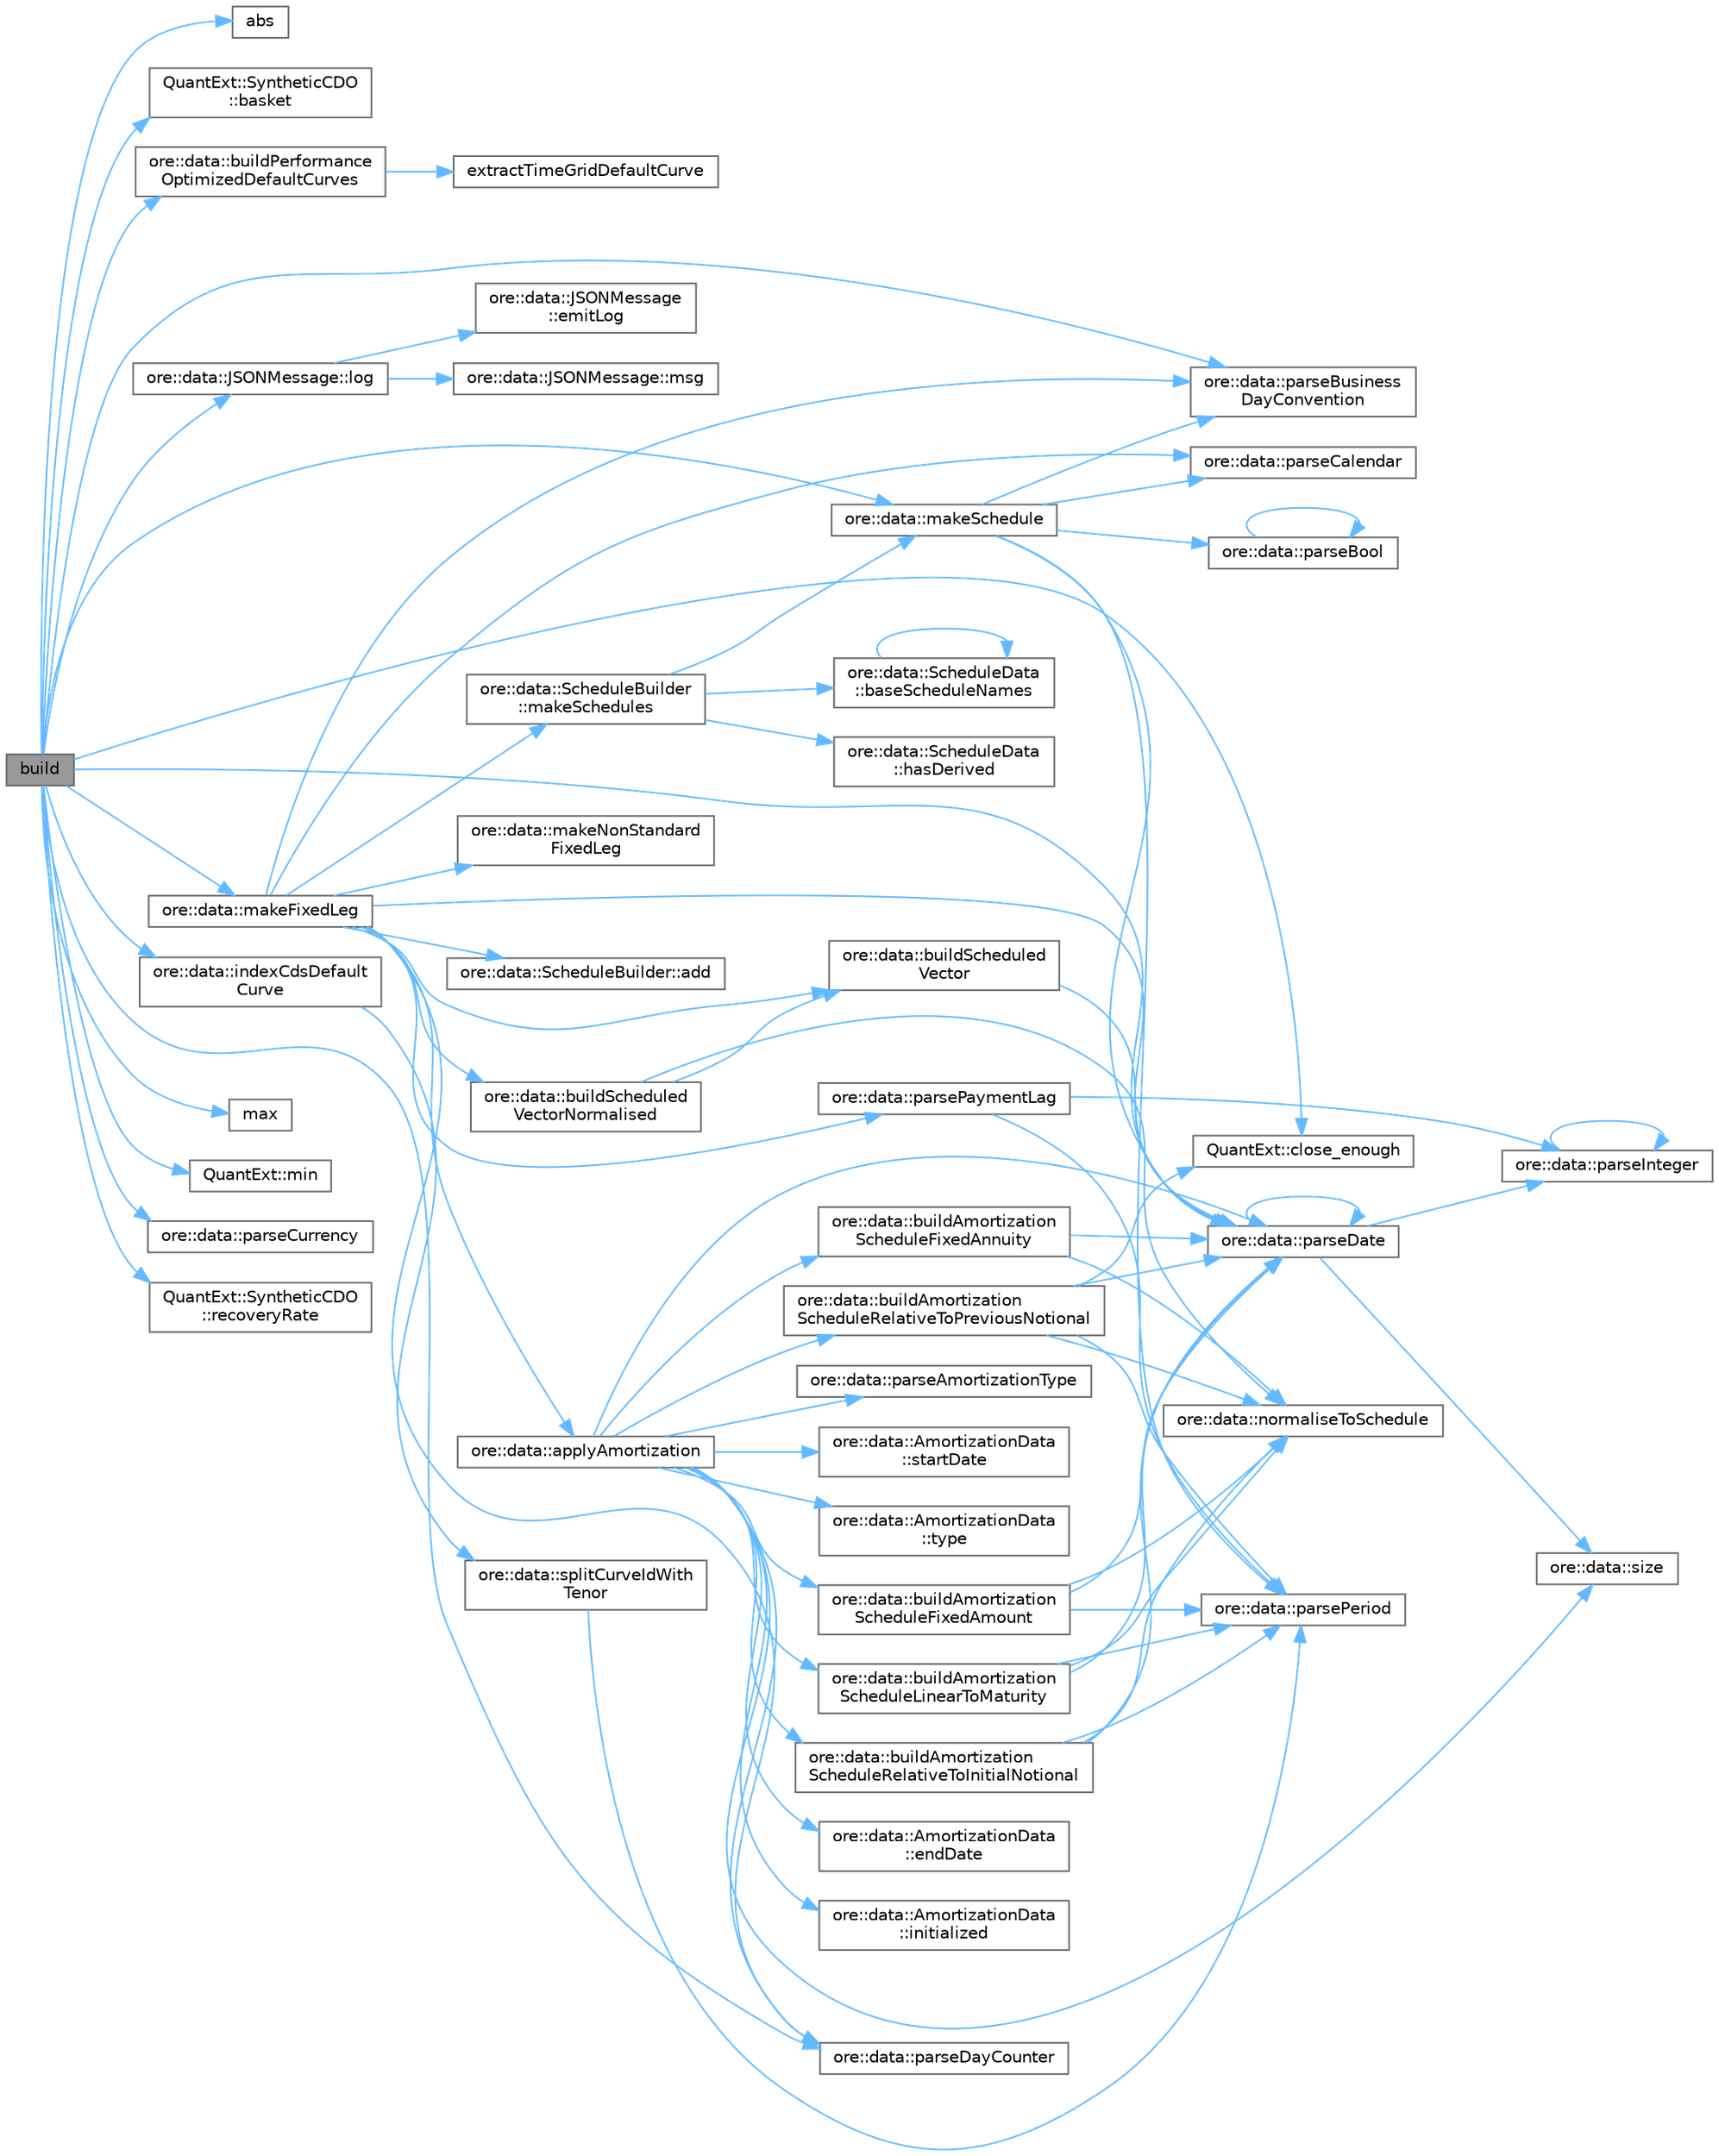 digraph "build"
{
 // INTERACTIVE_SVG=YES
 // LATEX_PDF_SIZE
  bgcolor="transparent";
  edge [fontname=Helvetica,fontsize=10,labelfontname=Helvetica,labelfontsize=10];
  node [fontname=Helvetica,fontsize=10,shape=box,height=0.2,width=0.4];
  rankdir="LR";
  Node1 [label="build",height=0.2,width=0.4,color="gray40", fillcolor="grey60", style="filled", fontcolor="black",tooltip=" "];
  Node1 -> Node2 [color="steelblue1",style="solid"];
  Node2 [label="abs",height=0.2,width=0.4,color="grey40", fillcolor="white", style="filled",URL="C:/dev/ORE/documentation/QuantExt/doc/quantext.tag$namespace_quant_ext.html#a9af2048ec25ea1962eda9a08b70acbc3",tooltip=" "];
  Node1 -> Node3 [color="steelblue1",style="solid"];
  Node3 [label="QuantExt::SyntheticCDO\l::basket",height=0.2,width=0.4,color="grey40", fillcolor="white", style="filled",URL="C:/dev/ORE/documentation/QuantExt/doc/quantext.tag$class_quant_ext_1_1_synthetic_c_d_o.html#a68d3795d9783c4bcb297135512be3379",tooltip=" "];
  Node1 -> Node4 [color="steelblue1",style="solid"];
  Node4 [label="ore::data::buildPerformance\lOptimizedDefaultCurves",height=0.2,width=0.4,color="grey40", fillcolor="white", style="filled",URL="$namespaceore_1_1data.html#a8b9035df35c3ea5e03075111d9718823",tooltip=" "];
  Node4 -> Node5 [color="steelblue1",style="solid"];
  Node5 [label="extractTimeGridDefaultCurve",height=0.2,width=0.4,color="grey40", fillcolor="white", style="filled",URL="$classore_1_1data_1_1_synthetic_c_d_o.html#a54a9d6a4daff84ee5fedbc02956dbf6e",tooltip=" "];
  Node1 -> Node6 [color="steelblue1",style="solid"];
  Node6 [label="QuantExt::close_enough",height=0.2,width=0.4,color="grey40", fillcolor="white", style="filled",URL="C:/dev/ORE/documentation/QuantExt/doc/quantext.tag$namespace_quant_ext.html#a1cab4fb6a720eff245acb9f3a7a9e7c5",tooltip=" "];
  Node1 -> Node7 [color="steelblue1",style="solid"];
  Node7 [label="ore::data::indexCdsDefault\lCurve",height=0.2,width=0.4,color="grey40", fillcolor="white", style="filled",URL="$namespaceore_1_1data.html#a53645ca3ea7ec4d71374ae19cfe29132",tooltip=" "];
  Node7 -> Node8 [color="steelblue1",style="solid"];
  Node8 [label="ore::data::splitCurveIdWith\lTenor",height=0.2,width=0.4,color="grey40", fillcolor="white", style="filled",URL="$namespaceore_1_1data.html#ac21888f4fc6bce3cff6d22240eb6c685",tooltip=" "];
  Node8 -> Node9 [color="steelblue1",style="solid"];
  Node9 [label="ore::data::parsePeriod",height=0.2,width=0.4,color="grey40", fillcolor="white", style="filled",URL="$group__utilities.html#ga8e0623e2cb01e250e9cfec4619256208",tooltip="Convert text to QuantLib::Period."];
  Node1 -> Node10 [color="steelblue1",style="solid"];
  Node10 [label="ore::data::JSONMessage::log",height=0.2,width=0.4,color="grey40", fillcolor="white", style="filled",URL="$classore_1_1data_1_1_j_s_o_n_message.html#a5e21eca2668ed948bdc409b19a78e5bb",tooltip="generate Boost log record to pass to corresponding sinks"];
  Node10 -> Node11 [color="steelblue1",style="solid"];
  Node11 [label="ore::data::JSONMessage\l::emitLog",height=0.2,width=0.4,color="grey40", fillcolor="white", style="filled",URL="$classore_1_1data_1_1_j_s_o_n_message.html#a6a9077605df871e6e961dd0099645b35",tooltip="generate Boost log record - this method is called by log()"];
  Node10 -> Node12 [color="steelblue1",style="solid"];
  Node12 [label="ore::data::JSONMessage::msg",height=0.2,width=0.4,color="grey40", fillcolor="white", style="filled",URL="$classore_1_1data_1_1_j_s_o_n_message.html#a39f83a0ab38c425a8844c8892b93d69e",tooltip="return a std::string for the log file"];
  Node1 -> Node13 [color="steelblue1",style="solid"];
  Node13 [label="ore::data::makeFixedLeg",height=0.2,width=0.4,color="grey40", fillcolor="white", style="filled",URL="$namespaceore_1_1data.html#adffc190d22c61f2181d0822f48fbace4",tooltip=" "];
  Node13 -> Node14 [color="steelblue1",style="solid"];
  Node14 [label="ore::data::ScheduleBuilder::add",height=0.2,width=0.4,color="grey40", fillcolor="white", style="filled",URL="$classore_1_1data_1_1_schedule_builder.html#aeaee1beb3db0e1183e158952f9977095",tooltip=" "];
  Node13 -> Node15 [color="steelblue1",style="solid"];
  Node15 [label="ore::data::applyAmortization",height=0.2,width=0.4,color="grey40", fillcolor="white", style="filled",URL="$namespaceore_1_1data.html#a51a0ccd1027fb275bb214f1baaaa2986",tooltip=" "];
  Node15 -> Node16 [color="steelblue1",style="solid"];
  Node16 [label="ore::data::buildAmortization\lScheduleFixedAmount",height=0.2,width=0.4,color="grey40", fillcolor="white", style="filled",URL="$namespaceore_1_1data.html#a3f75d0993cfbe5fbe70dc1fc44f62e25",tooltip=" "];
  Node16 -> Node17 [color="steelblue1",style="solid"];
  Node17 [label="ore::data::normaliseToSchedule",height=0.2,width=0.4,color="grey40", fillcolor="white", style="filled",URL="$namespaceore_1_1data.html#a05260d9174de60219e7cd128e76819f0",tooltip=" "];
  Node16 -> Node18 [color="steelblue1",style="solid"];
  Node18 [label="ore::data::parseDate",height=0.2,width=0.4,color="grey40", fillcolor="white", style="filled",URL="$group__utilities.html#ga59b5fdda574d90facae95dec2d13040d",tooltip="Convert std::string to QuantLib::Date."];
  Node18 -> Node18 [color="steelblue1",style="solid"];
  Node18 -> Node19 [color="steelblue1",style="solid"];
  Node19 [label="ore::data::parseInteger",height=0.2,width=0.4,color="grey40", fillcolor="white", style="filled",URL="$group__utilities.html#gaecd67eda4fb5f4859bb8f6d383547721",tooltip="Convert text to QuantLib::Integer."];
  Node19 -> Node19 [color="steelblue1",style="solid"];
  Node18 -> Node20 [color="steelblue1",style="solid"];
  Node20 [label="ore::data::size",height=0.2,width=0.4,color="grey40", fillcolor="white", style="filled",URL="$namespaceore_1_1data.html#a777e216dee6069b548bb87da7152699e",tooltip=" "];
  Node16 -> Node9 [color="steelblue1",style="solid"];
  Node15 -> Node21 [color="steelblue1",style="solid"];
  Node21 [label="ore::data::buildAmortization\lScheduleFixedAnnuity",height=0.2,width=0.4,color="grey40", fillcolor="white", style="filled",URL="$namespaceore_1_1data.html#a780fd2c0c5fc502dfb7c5d888ed4d691",tooltip=" "];
  Node21 -> Node17 [color="steelblue1",style="solid"];
  Node21 -> Node18 [color="steelblue1",style="solid"];
  Node15 -> Node22 [color="steelblue1",style="solid"];
  Node22 [label="ore::data::buildAmortization\lScheduleLinearToMaturity",height=0.2,width=0.4,color="grey40", fillcolor="white", style="filled",URL="$namespaceore_1_1data.html#a28ae531d5d86c7011eabb39109863f8b",tooltip=" "];
  Node22 -> Node17 [color="steelblue1",style="solid"];
  Node22 -> Node18 [color="steelblue1",style="solid"];
  Node22 -> Node9 [color="steelblue1",style="solid"];
  Node15 -> Node23 [color="steelblue1",style="solid"];
  Node23 [label="ore::data::buildAmortization\lScheduleRelativeToInitialNotional",height=0.2,width=0.4,color="grey40", fillcolor="white", style="filled",URL="$namespaceore_1_1data.html#a4263844bbd362ebdc0149606a5bfc5b2",tooltip=" "];
  Node23 -> Node17 [color="steelblue1",style="solid"];
  Node23 -> Node18 [color="steelblue1",style="solid"];
  Node23 -> Node9 [color="steelblue1",style="solid"];
  Node15 -> Node24 [color="steelblue1",style="solid"];
  Node24 [label="ore::data::buildAmortization\lScheduleRelativeToPreviousNotional",height=0.2,width=0.4,color="grey40", fillcolor="white", style="filled",URL="$namespaceore_1_1data.html#a59edcdbd4edbdf0262bfa5d3f89829f9",tooltip=" "];
  Node24 -> Node6 [color="steelblue1",style="solid"];
  Node24 -> Node17 [color="steelblue1",style="solid"];
  Node24 -> Node18 [color="steelblue1",style="solid"];
  Node24 -> Node9 [color="steelblue1",style="solid"];
  Node15 -> Node25 [color="steelblue1",style="solid"];
  Node25 [label="ore::data::AmortizationData\l::endDate",height=0.2,width=0.4,color="grey40", fillcolor="white", style="filled",URL="$classore_1_1data_1_1_amortization_data.html#a3504166537d77838012952fcee44e7f1",tooltip="Amortization end date."];
  Node15 -> Node26 [color="steelblue1",style="solid"];
  Node26 [label="ore::data::AmortizationData\l::initialized",height=0.2,width=0.4,color="grey40", fillcolor="white", style="filled",URL="$classore_1_1data_1_1_amortization_data.html#afe87a180d00c685893090166d7a8dd46",tooltip=" "];
  Node15 -> Node27 [color="steelblue1",style="solid"];
  Node27 [label="ore::data::parseAmortizationType",height=0.2,width=0.4,color="grey40", fillcolor="white", style="filled",URL="$namespaceore_1_1data.html#abcf3f5cbf5b994ef81834c6dbbe9996d",tooltip=" "];
  Node15 -> Node18 [color="steelblue1",style="solid"];
  Node15 -> Node28 [color="steelblue1",style="solid"];
  Node28 [label="ore::data::parseDayCounter",height=0.2,width=0.4,color="grey40", fillcolor="white", style="filled",URL="$group__utilities.html#gaefb008d0de256c79140545d9c7549093",tooltip="Convert text to QuantLib::DayCounter."];
  Node15 -> Node20 [color="steelblue1",style="solid"];
  Node15 -> Node29 [color="steelblue1",style="solid"];
  Node29 [label="ore::data::AmortizationData\l::startDate",height=0.2,width=0.4,color="grey40", fillcolor="white", style="filled",URL="$classore_1_1data_1_1_amortization_data.html#a3c1b5eca22a456480c69c81ac5c84c70",tooltip="Amortization start date."];
  Node15 -> Node30 [color="steelblue1",style="solid"];
  Node30 [label="ore::data::AmortizationData\l::type",height=0.2,width=0.4,color="grey40", fillcolor="white", style="filled",URL="$classore_1_1data_1_1_amortization_data.html#a8c38b99dde33571036565897e2534a53",tooltip="FixedAmount, RelativeToInitialNotional, RelativeToPreviousNotional, Annuity."];
  Node13 -> Node31 [color="steelblue1",style="solid"];
  Node31 [label="ore::data::buildScheduled\lVector",height=0.2,width=0.4,color="grey40", fillcolor="white", style="filled",URL="$namespaceore_1_1data.html#a9206da3667d412d6992de0f3909beef2",tooltip=" "];
  Node31 -> Node18 [color="steelblue1",style="solid"];
  Node13 -> Node32 [color="steelblue1",style="solid"];
  Node32 [label="ore::data::buildScheduled\lVectorNormalised",height=0.2,width=0.4,color="grey40", fillcolor="white", style="filled",URL="$namespaceore_1_1data.html#a0ac332ac8261c00686a95df64cf16560",tooltip=" "];
  Node32 -> Node31 [color="steelblue1",style="solid"];
  Node32 -> Node17 [color="steelblue1",style="solid"];
  Node13 -> Node33 [color="steelblue1",style="solid"];
  Node33 [label="ore::data::makeNonStandard\lFixedLeg",height=0.2,width=0.4,color="grey40", fillcolor="white", style="filled",URL="$namespaceore_1_1data.html#af97b3c72183d82781ab9d321606e9d35",tooltip=" "];
  Node13 -> Node34 [color="steelblue1",style="solid"];
  Node34 [label="ore::data::ScheduleBuilder\l::makeSchedules",height=0.2,width=0.4,color="grey40", fillcolor="white", style="filled",URL="$classore_1_1data_1_1_schedule_builder.html#a93272a61a9ab90fc8dcc6c6fc18bde6a",tooltip=" "];
  Node34 -> Node35 [color="steelblue1",style="solid"];
  Node35 [label="ore::data::ScheduleData\l::baseScheduleNames",height=0.2,width=0.4,color="grey40", fillcolor="white", style="filled",URL="$classore_1_1data_1_1_schedule_data.html#a43687ea8ff44a36d938e5198173794db",tooltip=" "];
  Node35 -> Node35 [color="steelblue1",style="solid"];
  Node34 -> Node36 [color="steelblue1",style="solid"];
  Node36 [label="ore::data::ScheduleData\l::hasDerived",height=0.2,width=0.4,color="grey40", fillcolor="white", style="filled",URL="$classore_1_1data_1_1_schedule_data.html#ac051c2fffd2509ec6ce74c5b70febced",tooltip=" "];
  Node34 -> Node37 [color="steelblue1",style="solid"];
  Node37 [label="ore::data::makeSchedule",height=0.2,width=0.4,color="grey40", fillcolor="white", style="filled",URL="$namespaceore_1_1data.html#af158e922cf963a59228878344ca5858d",tooltip=" "];
  Node37 -> Node38 [color="steelblue1",style="solid"];
  Node38 [label="ore::data::parseBool",height=0.2,width=0.4,color="grey40", fillcolor="white", style="filled",URL="$group__utilities.html#ga94621f11193864fa1338296232dc5be9",tooltip="Convert text to bool."];
  Node38 -> Node38 [color="steelblue1",style="solid"];
  Node37 -> Node39 [color="steelblue1",style="solid"];
  Node39 [label="ore::data::parseBusiness\lDayConvention",height=0.2,width=0.4,color="grey40", fillcolor="white", style="filled",URL="$group__utilities.html#ga86adcf55f91e340ff40783964666e732",tooltip="Convert text to QuantLib::BusinessDayConvention."];
  Node37 -> Node40 [color="steelblue1",style="solid"];
  Node40 [label="ore::data::parseCalendar",height=0.2,width=0.4,color="grey40", fillcolor="white", style="filled",URL="$group__utilities.html#ga0f72d6fcccae10a674bdcd5095200f14",tooltip="Convert text to QuantLib::Calendar."];
  Node37 -> Node18 [color="steelblue1",style="solid"];
  Node37 -> Node9 [color="steelblue1",style="solid"];
  Node13 -> Node39 [color="steelblue1",style="solid"];
  Node13 -> Node40 [color="steelblue1",style="solid"];
  Node13 -> Node18 [color="steelblue1",style="solid"];
  Node13 -> Node28 [color="steelblue1",style="solid"];
  Node13 -> Node41 [color="steelblue1",style="solid"];
  Node41 [label="ore::data::parsePaymentLag",height=0.2,width=0.4,color="grey40", fillcolor="white", style="filled",URL="$group__utilities.html#gaaccd32117e7bb7cbec793de579976cc8",tooltip="Convert text to PaymentLag."];
  Node41 -> Node19 [color="steelblue1",style="solid"];
  Node41 -> Node9 [color="steelblue1",style="solid"];
  Node1 -> Node37 [color="steelblue1",style="solid"];
  Node1 -> Node42 [color="steelblue1",style="solid"];
  Node42 [label="max",height=0.2,width=0.4,color="grey40", fillcolor="white", style="filled",URL="C:/dev/ORE/documentation/QuantExt/doc/quantext.tag$namespace_quant_ext.html#a0780e43df89be3d7f7671eca2418cdd1",tooltip=" "];
  Node1 -> Node43 [color="steelblue1",style="solid"];
  Node43 [label="QuantExt::min",height=0.2,width=0.4,color="grey40", fillcolor="white", style="filled",URL="C:/dev/ORE/documentation/QuantExt/doc/quantext.tag$namespace_quant_ext.html#afe4df8f9c3657399dd532e1d3c895dfa",tooltip=" "];
  Node1 -> Node39 [color="steelblue1",style="solid"];
  Node1 -> Node44 [color="steelblue1",style="solid"];
  Node44 [label="ore::data::parseCurrency",height=0.2,width=0.4,color="grey40", fillcolor="white", style="filled",URL="$group__utilities.html#ga6e9e781a58e78200301c76161589fc7b",tooltip="Convert text to QuantLib::Currency."];
  Node1 -> Node18 [color="steelblue1",style="solid"];
  Node1 -> Node28 [color="steelblue1",style="solid"];
  Node1 -> Node45 [color="steelblue1",style="solid"];
  Node45 [label="QuantExt::SyntheticCDO\l::recoveryRate",height=0.2,width=0.4,color="grey40", fillcolor="white", style="filled",URL="C:/dev/ORE/documentation/QuantExt/doc/quantext.tag$class_quant_ext_1_1_synthetic_c_d_o.html#ac89a27364d9f6afe22dd25ffd7803997",tooltip=" "];
}
